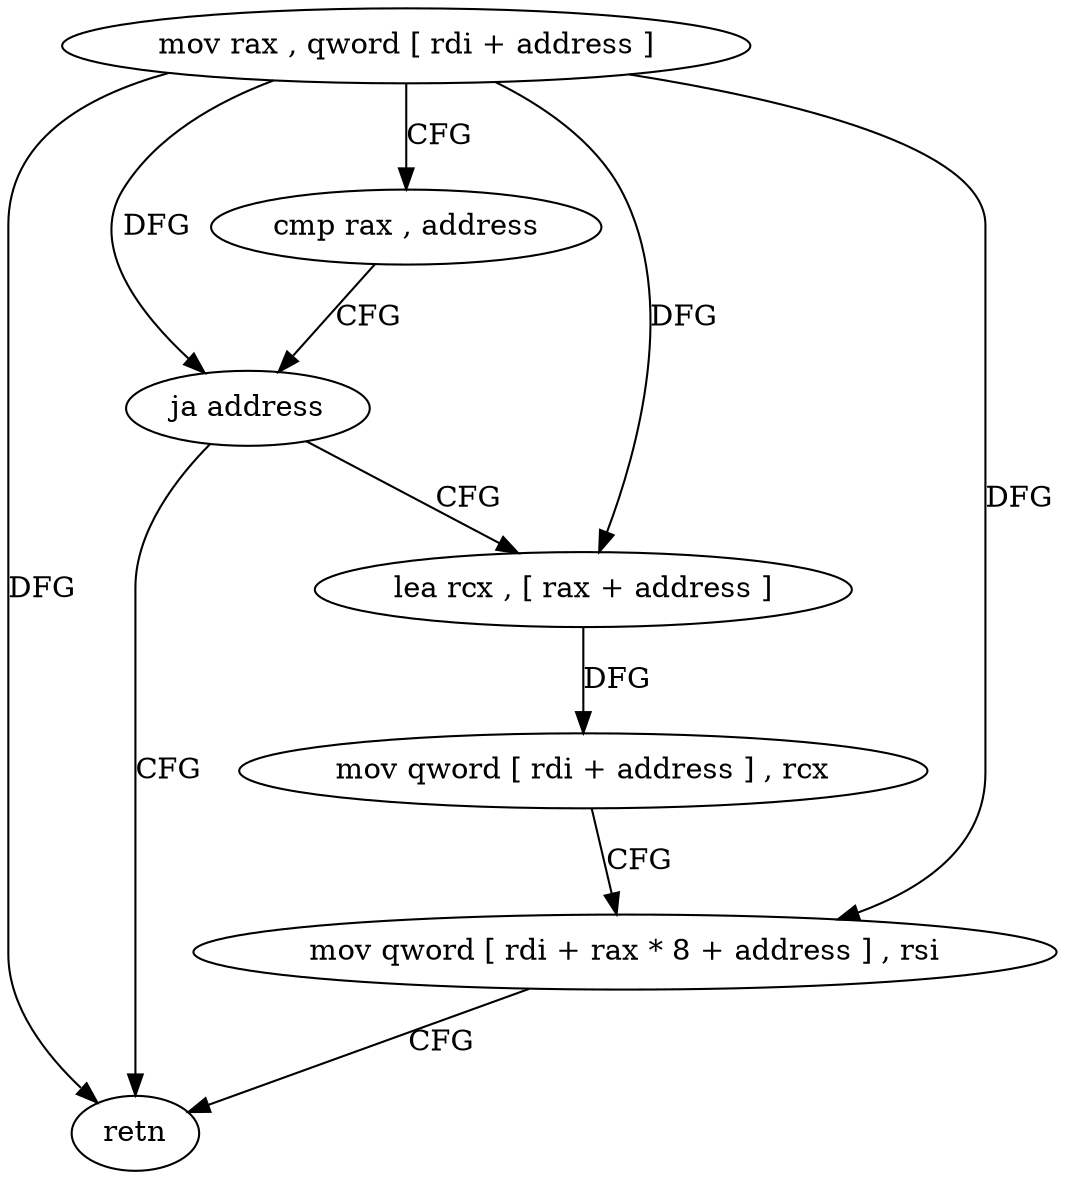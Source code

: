 digraph "func" {
"117024" [label = "mov rax , qword [ rdi + address ]" ]
"117028" [label = "cmp rax , address" ]
"117032" [label = "ja address" ]
"117047" [label = "retn" ]
"117034" [label = "lea rcx , [ rax + address ]" ]
"117038" [label = "mov qword [ rdi + address ] , rcx" ]
"117042" [label = "mov qword [ rdi + rax * 8 + address ] , rsi" ]
"117024" -> "117028" [ label = "CFG" ]
"117024" -> "117032" [ label = "DFG" ]
"117024" -> "117047" [ label = "DFG" ]
"117024" -> "117034" [ label = "DFG" ]
"117024" -> "117042" [ label = "DFG" ]
"117028" -> "117032" [ label = "CFG" ]
"117032" -> "117047" [ label = "CFG" ]
"117032" -> "117034" [ label = "CFG" ]
"117034" -> "117038" [ label = "DFG" ]
"117038" -> "117042" [ label = "CFG" ]
"117042" -> "117047" [ label = "CFG" ]
}
